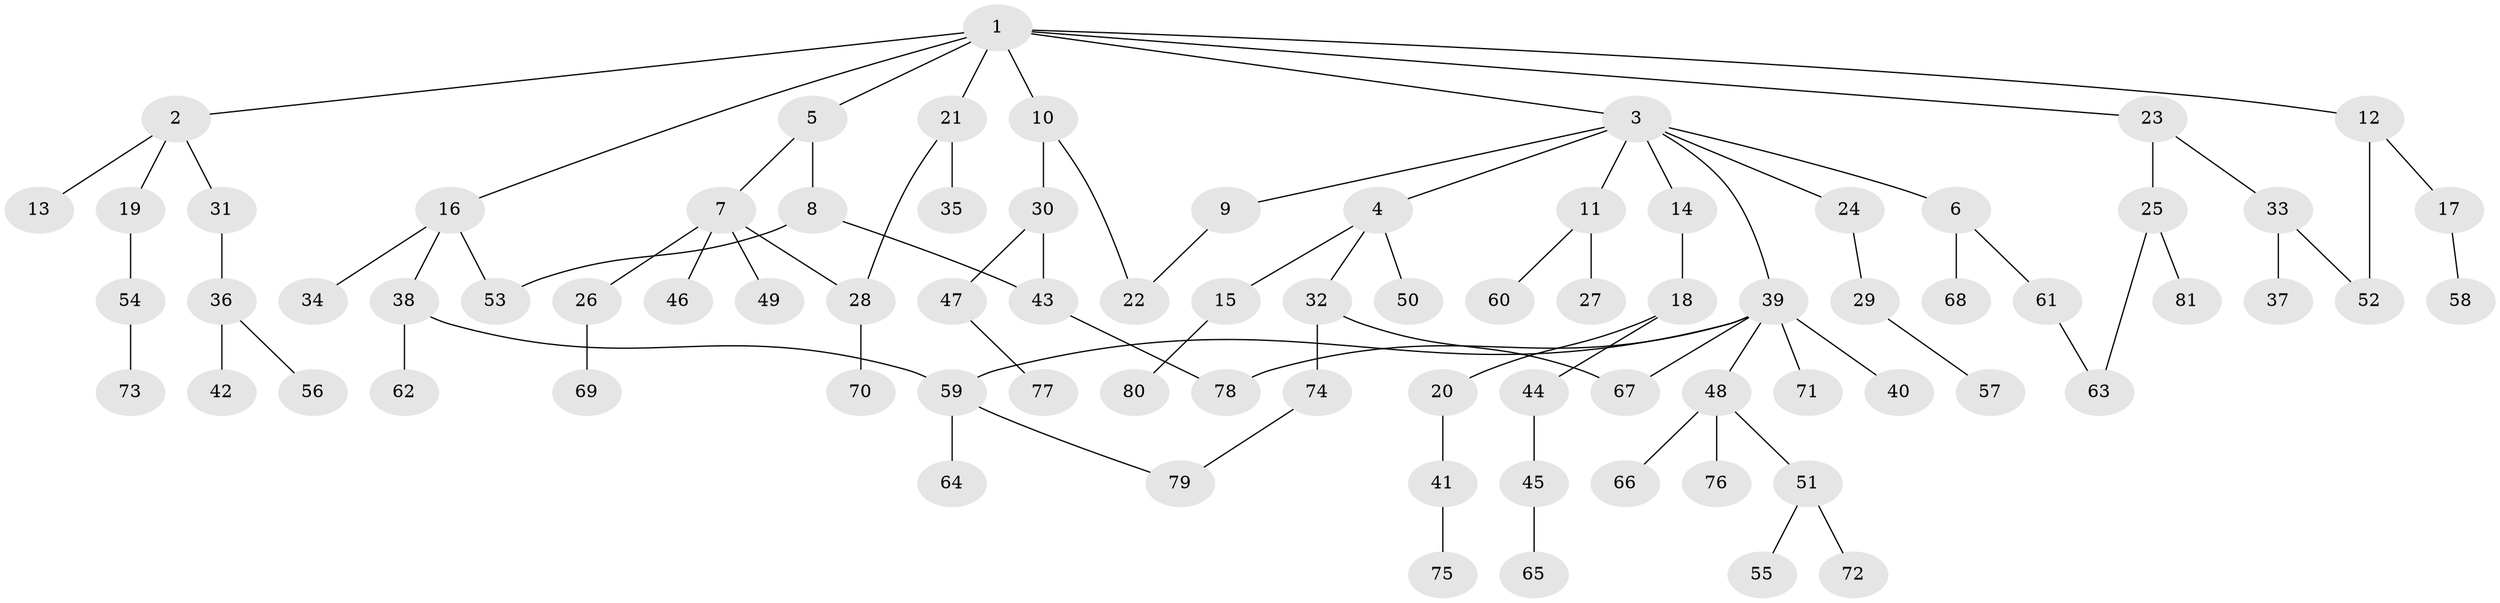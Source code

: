 // Generated by graph-tools (version 1.1) at 2025/10/02/27/25 16:10:51]
// undirected, 81 vertices, 90 edges
graph export_dot {
graph [start="1"]
  node [color=gray90,style=filled];
  1;
  2;
  3;
  4;
  5;
  6;
  7;
  8;
  9;
  10;
  11;
  12;
  13;
  14;
  15;
  16;
  17;
  18;
  19;
  20;
  21;
  22;
  23;
  24;
  25;
  26;
  27;
  28;
  29;
  30;
  31;
  32;
  33;
  34;
  35;
  36;
  37;
  38;
  39;
  40;
  41;
  42;
  43;
  44;
  45;
  46;
  47;
  48;
  49;
  50;
  51;
  52;
  53;
  54;
  55;
  56;
  57;
  58;
  59;
  60;
  61;
  62;
  63;
  64;
  65;
  66;
  67;
  68;
  69;
  70;
  71;
  72;
  73;
  74;
  75;
  76;
  77;
  78;
  79;
  80;
  81;
  1 -- 2;
  1 -- 3;
  1 -- 5;
  1 -- 10;
  1 -- 12;
  1 -- 16;
  1 -- 21;
  1 -- 23;
  2 -- 13;
  2 -- 19;
  2 -- 31;
  3 -- 4;
  3 -- 6;
  3 -- 9;
  3 -- 11;
  3 -- 14;
  3 -- 24;
  3 -- 39;
  4 -- 15;
  4 -- 32;
  4 -- 50;
  5 -- 7;
  5 -- 8;
  6 -- 61;
  6 -- 68;
  7 -- 26;
  7 -- 28;
  7 -- 46;
  7 -- 49;
  8 -- 43;
  8 -- 53;
  9 -- 22;
  10 -- 22;
  10 -- 30;
  11 -- 27;
  11 -- 60;
  12 -- 17;
  12 -- 52;
  14 -- 18;
  15 -- 80;
  16 -- 34;
  16 -- 38;
  16 -- 53;
  17 -- 58;
  18 -- 20;
  18 -- 44;
  19 -- 54;
  20 -- 41;
  21 -- 35;
  21 -- 28;
  23 -- 25;
  23 -- 33;
  24 -- 29;
  25 -- 63;
  25 -- 81;
  26 -- 69;
  28 -- 70;
  29 -- 57;
  30 -- 47;
  30 -- 43;
  31 -- 36;
  32 -- 67;
  32 -- 74;
  33 -- 37;
  33 -- 52;
  36 -- 42;
  36 -- 56;
  38 -- 59;
  38 -- 62;
  39 -- 40;
  39 -- 48;
  39 -- 71;
  39 -- 78;
  39 -- 67;
  39 -- 59;
  41 -- 75;
  43 -- 78;
  44 -- 45;
  45 -- 65;
  47 -- 77;
  48 -- 51;
  48 -- 66;
  48 -- 76;
  51 -- 55;
  51 -- 72;
  54 -- 73;
  59 -- 64;
  59 -- 79;
  61 -- 63;
  74 -- 79;
}
